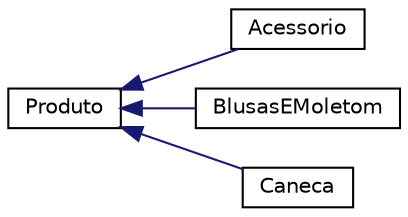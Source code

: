digraph "Graphical Class Hierarchy"
{
  edge [fontname="Helvetica",fontsize="10",labelfontname="Helvetica",labelfontsize="10"];
  node [fontname="Helvetica",fontsize="10",shape=record];
  rankdir="LR";
  Node0 [label="Produto",height=0.2,width=0.4,color="black", fillcolor="white", style="filled",URL="$class_produto.html"];
  Node0 -> Node1 [dir="back",color="midnightblue",fontsize="10",style="solid",fontname="Helvetica"];
  Node1 [label="Acessorio",height=0.2,width=0.4,color="black", fillcolor="white", style="filled",URL="$class_acessorio.html"];
  Node0 -> Node2 [dir="back",color="midnightblue",fontsize="10",style="solid",fontname="Helvetica"];
  Node2 [label="BlusasEMoletom",height=0.2,width=0.4,color="black", fillcolor="white", style="filled",URL="$class_blusas_e_moletom.html"];
  Node0 -> Node3 [dir="back",color="midnightblue",fontsize="10",style="solid",fontname="Helvetica"];
  Node3 [label="Caneca",height=0.2,width=0.4,color="black", fillcolor="white", style="filled",URL="$class_caneca.html"];
}
